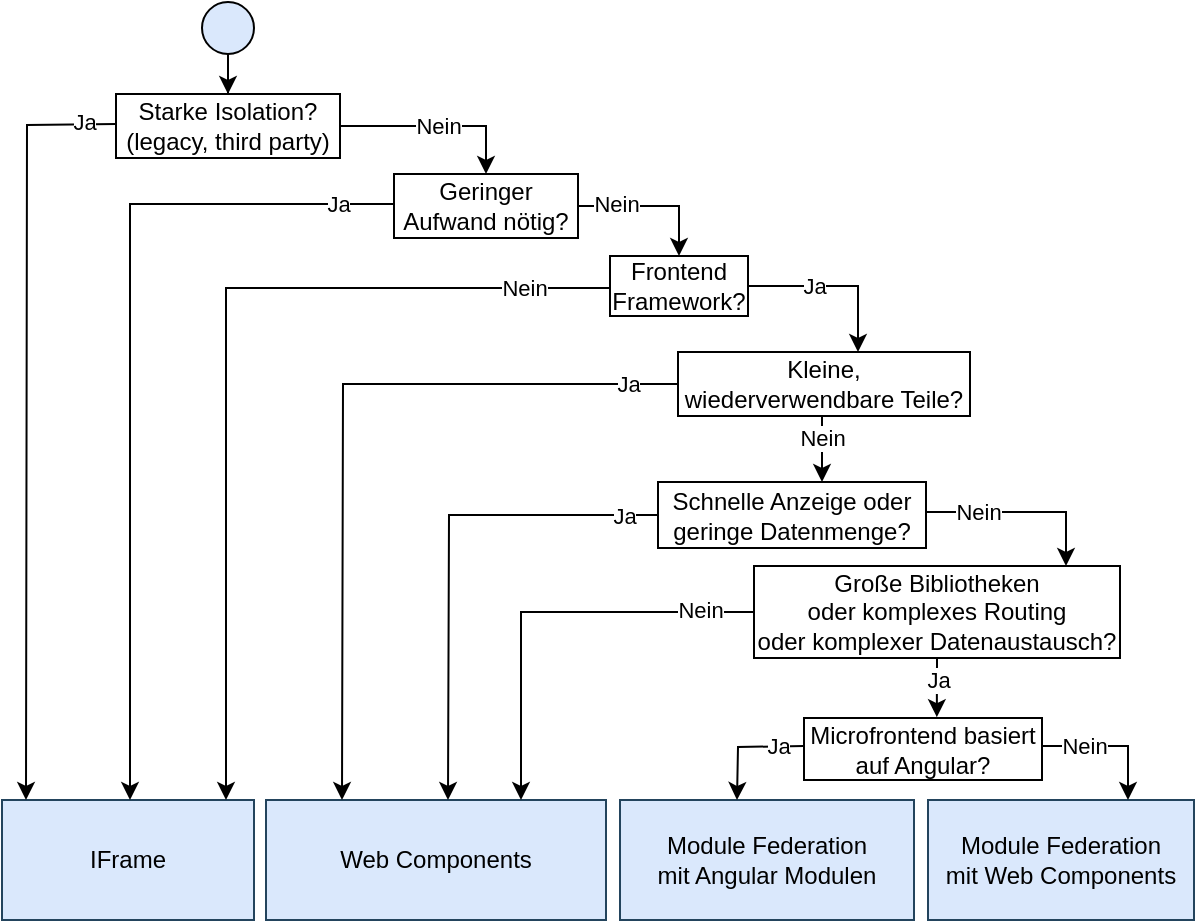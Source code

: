 <mxfile version="17.4.5" type="onedrive"><diagram id="C5RBs43oDa-KdzZeNtuy" name="Page-1"><mxGraphModel grid="0" page="1" gridSize="10" guides="1" tooltips="1" connect="1" arrows="1" fold="1" pageScale="1" pageWidth="600" pageHeight="463" math="0" shadow="0"><root><mxCell id="WIyWlLk6GJQsqaUBKTNV-0"/><mxCell id="WIyWlLk6GJQsqaUBKTNV-1" parent="WIyWlLk6GJQsqaUBKTNV-0"/><mxCell id="DyDamDkaw1gfdznkPOzz-0" value="Nein" style="edgeStyle=orthogonalEdgeStyle;rounded=0;orthogonalLoop=1;jettySize=auto;html=1;" edge="1" parent="WIyWlLk6GJQsqaUBKTNV-1" source="DyDamDkaw1gfdznkPOzz-1" target="DyDamDkaw1gfdznkPOzz-4"><mxGeometry relative="1" as="geometry"/></mxCell><mxCell id="DyDamDkaw1gfdznkPOzz-1" value="Starke Isolation?&lt;br&gt;(legacy, third party)" style="text;html=1;strokeColor=default;fillColor=none;align=center;verticalAlign=middle;whiteSpace=wrap;rounded=0;" vertex="1" parent="WIyWlLk6GJQsqaUBKTNV-1"><mxGeometry x="59" y="48" width="112" height="32" as="geometry"/></mxCell><mxCell id="DyDamDkaw1gfdznkPOzz-3" value="Nein" style="edgeStyle=orthogonalEdgeStyle;rounded=0;orthogonalLoop=1;jettySize=auto;html=1;entryX=0.5;entryY=0;entryDx=0;entryDy=0;exitX=1;exitY=0.5;exitDx=0;exitDy=0;" edge="1" parent="WIyWlLk6GJQsqaUBKTNV-1" source="DyDamDkaw1gfdznkPOzz-4" target="DyDamDkaw1gfdznkPOzz-8"><mxGeometry x="-0.491" y="1" relative="1" as="geometry"><mxPoint as="offset"/></mxGeometry></mxCell><mxCell id="DyDamDkaw1gfdznkPOzz-4" value="Geringer Aufwand nötig?" style="text;html=1;strokeColor=default;fillColor=none;align=center;verticalAlign=middle;whiteSpace=wrap;rounded=0;" vertex="1" parent="WIyWlLk6GJQsqaUBKTNV-1"><mxGeometry x="198" y="88" width="92" height="32" as="geometry"/></mxCell><mxCell id="DyDamDkaw1gfdznkPOzz-8" value="Frontend Framework?" style="text;html=1;strokeColor=default;fillColor=none;align=center;verticalAlign=middle;whiteSpace=wrap;rounded=0;" vertex="1" parent="WIyWlLk6GJQsqaUBKTNV-1"><mxGeometry x="306" y="129" width="69" height="30" as="geometry"/></mxCell><mxCell id="DyDamDkaw1gfdznkPOzz-17" value="IFrame" style="rounded=0;whiteSpace=wrap;html=1;fillColor=#DAE8FC;strokeColor=#23445d;" vertex="1" parent="WIyWlLk6GJQsqaUBKTNV-1"><mxGeometry x="2" y="401" width="126" height="60" as="geometry"/></mxCell><mxCell id="DyDamDkaw1gfdznkPOzz-21" value="Ja" style="edgeStyle=orthogonalEdgeStyle;rounded=0;orthogonalLoop=1;jettySize=auto;html=1;exitX=0;exitY=0.5;exitDx=0;exitDy=0;" edge="1" parent="WIyWlLk6GJQsqaUBKTNV-1"><mxGeometry x="-0.916" y="-1" relative="1" as="geometry"><mxPoint x="14" y="401" as="targetPoint"/><mxPoint x="59" y="63" as="sourcePoint"/><mxPoint as="offset"/></mxGeometry></mxCell><mxCell id="DyDamDkaw1gfdznkPOzz-25" value="Nein" style="edgeStyle=orthogonalEdgeStyle;rounded=0;orthogonalLoop=1;jettySize=auto;html=1;exitX=0;exitY=0.5;exitDx=0;exitDy=0;" edge="1" parent="WIyWlLk6GJQsqaUBKTNV-1"><mxGeometry x="-0.804" relative="1" as="geometry"><Array as="points"><mxPoint x="114" y="145"/></Array><mxPoint x="114" y="401" as="targetPoint"/><mxPoint x="306" y="144" as="sourcePoint"/><mxPoint as="offset"/></mxGeometry></mxCell><mxCell id="DyDamDkaw1gfdznkPOzz-26" value="Ja" style="edgeStyle=orthogonalEdgeStyle;rounded=0;orthogonalLoop=1;jettySize=auto;html=1;exitX=1;exitY=0.5;exitDx=0;exitDy=0;" edge="1" parent="WIyWlLk6GJQsqaUBKTNV-1" source="DyDamDkaw1gfdznkPOzz-8" target="DyDamDkaw1gfdznkPOzz-39"><mxGeometry x="-0.263" relative="1" as="geometry"><Array as="points"><mxPoint x="430" y="144"/></Array><mxPoint x="504" y="153" as="targetPoint"/><mxPoint as="offset"/></mxGeometry></mxCell><mxCell id="DyDamDkaw1gfdznkPOzz-35" value="Web Components" style="rounded=0;whiteSpace=wrap;html=1;fillColor=#DAE8FC;strokeColor=#23445d;" vertex="1" parent="WIyWlLk6GJQsqaUBKTNV-1"><mxGeometry x="134" y="401" width="170" height="60" as="geometry"/></mxCell><mxCell id="DyDamDkaw1gfdznkPOzz-36" value="Module Federation&lt;br&gt;mit Angular Modulen" style="rounded=0;whiteSpace=wrap;html=1;fillColor=#DAE8FC;strokeColor=#23445d;" vertex="1" parent="WIyWlLk6GJQsqaUBKTNV-1"><mxGeometry x="311" y="401" width="147" height="60" as="geometry"/></mxCell><mxCell id="DyDamDkaw1gfdznkPOzz-37" value="Module Federation&lt;br&gt;mit Web Components" style="rounded=0;whiteSpace=wrap;html=1;fillColor=#DAE8FC;strokeColor=#23445d;" vertex="1" parent="WIyWlLk6GJQsqaUBKTNV-1"><mxGeometry x="465" y="401" width="133" height="60" as="geometry"/></mxCell><mxCell id="4io8CyEH9Hh7QGKrHPWh-0" value="Nein" style="edgeStyle=orthogonalEdgeStyle;rounded=0;orthogonalLoop=1;jettySize=auto;html=1;entryX=0.619;entryY=-0.061;entryDx=0;entryDy=0;entryPerimeter=0;exitX=0.5;exitY=1;exitDx=0;exitDy=0;" edge="1" parent="WIyWlLk6GJQsqaUBKTNV-1" source="DyDamDkaw1gfdznkPOzz-39"><mxGeometry x="-0.294" relative="1" as="geometry"><mxPoint as="offset"/><mxPoint x="413" y="210" as="sourcePoint"/><mxPoint x="412" y="242" as="targetPoint"/></mxGeometry></mxCell><mxCell id="DyDamDkaw1gfdznkPOzz-39" value="Kleine, wiederverwendbare Teile?" style="text;html=1;strokeColor=default;fillColor=none;align=center;verticalAlign=middle;whiteSpace=wrap;rounded=0;" vertex="1" parent="WIyWlLk6GJQsqaUBKTNV-1"><mxGeometry x="340" y="177" width="146" height="32" as="geometry"/></mxCell><mxCell id="DyDamDkaw1gfdznkPOzz-40" value="Schnelle Anzeige oder geringe Datenmenge?" style="text;html=1;strokeColor=default;fillColor=none;align=center;verticalAlign=middle;whiteSpace=wrap;rounded=0;" vertex="1" parent="WIyWlLk6GJQsqaUBKTNV-1"><mxGeometry x="330" y="242" width="134" height="33" as="geometry"/></mxCell><mxCell id="DyDamDkaw1gfdznkPOzz-41" value="Ja" style="edgeStyle=orthogonalEdgeStyle;rounded=0;orthogonalLoop=1;jettySize=auto;html=1;" edge="1" parent="WIyWlLk6GJQsqaUBKTNV-1" source="DyDamDkaw1gfdznkPOzz-39"><mxGeometry x="-0.867" relative="1" as="geometry"><mxPoint as="offset"/><mxPoint x="440" y="148" as="sourcePoint"/><mxPoint x="172" y="401" as="targetPoint"/></mxGeometry></mxCell><mxCell id="DyDamDkaw1gfdznkPOzz-42" value="Ja" style="edgeStyle=orthogonalEdgeStyle;rounded=0;orthogonalLoop=1;jettySize=auto;html=1;exitX=0;exitY=0.5;exitDx=0;exitDy=0;" edge="1" parent="WIyWlLk6GJQsqaUBKTNV-1" source="DyDamDkaw1gfdznkPOzz-40"><mxGeometry x="-0.863" relative="1" as="geometry"><mxPoint as="offset"/><mxPoint x="493" y="194" as="sourcePoint"/><mxPoint x="225" y="401" as="targetPoint"/></mxGeometry></mxCell><mxCell id="ch89T8jbI_z3k-uEPZbS-1" value="Ja" style="edgeStyle=orthogonalEdgeStyle;rounded=0;orthogonalLoop=1;jettySize=auto;html=1;entryX=0.558;entryY=-0.046;entryDx=0;entryDy=0;entryPerimeter=0;exitX=0.5;exitY=1;exitDx=0;exitDy=0;" edge="1" parent="WIyWlLk6GJQsqaUBKTNV-1" source="DyDamDkaw1gfdznkPOzz-44"><mxGeometry x="-0.252" y="1" relative="1" as="geometry"><mxPoint x="469.524" y="335" as="sourcePoint"/><mxPoint x="469.402" y="359.574" as="targetPoint"/><mxPoint as="offset"/></mxGeometry></mxCell><mxCell id="DyDamDkaw1gfdznkPOzz-44" value="Große Bibliotheken&lt;br&gt;oder komplexes Routing &lt;br&gt;oder komplexer Datenaustausch?" style="text;html=1;strokeColor=default;fillColor=none;align=center;verticalAlign=middle;whiteSpace=wrap;rounded=0;" vertex="1" parent="WIyWlLk6GJQsqaUBKTNV-1"><mxGeometry x="378" y="284" width="183" height="46" as="geometry"/></mxCell><mxCell id="DyDamDkaw1gfdznkPOzz-46" value="Microfrontend basiert auf Angular?" style="text;html=1;strokeColor=default;fillColor=none;align=center;verticalAlign=middle;whiteSpace=wrap;rounded=0;" vertex="1" parent="WIyWlLk6GJQsqaUBKTNV-1"><mxGeometry x="403" y="360" width="119" height="31" as="geometry"/></mxCell><mxCell id="DyDamDkaw1gfdznkPOzz-47" value="Nein" style="edgeStyle=orthogonalEdgeStyle;rounded=0;orthogonalLoop=1;jettySize=auto;html=1;exitX=1;exitY=0.5;exitDx=0;exitDy=0;" edge="1" parent="WIyWlLk6GJQsqaUBKTNV-1" source="DyDamDkaw1gfdznkPOzz-40" target="DyDamDkaw1gfdznkPOzz-44"><mxGeometry x="-0.444" relative="1" as="geometry"><mxPoint x="569" y="197" as="sourcePoint"/><mxPoint x="534" y="295" as="targetPoint"/><Array as="points"><mxPoint x="534" y="257"/></Array><mxPoint as="offset"/></mxGeometry></mxCell><mxCell id="DyDamDkaw1gfdznkPOzz-50" value="Ja" style="edgeStyle=orthogonalEdgeStyle;rounded=0;orthogonalLoop=1;jettySize=auto;html=1;exitX=0;exitY=0.5;exitDx=0;exitDy=0;entryX=0.5;entryY=0;entryDx=0;entryDy=0;" edge="1" parent="WIyWlLk6GJQsqaUBKTNV-1"><mxGeometry x="-0.57" relative="1" as="geometry"><mxPoint x="403" y="374" as="sourcePoint"/><mxPoint x="369.5" y="401" as="targetPoint"/><mxPoint as="offset"/></mxGeometry></mxCell><mxCell id="DyDamDkaw1gfdznkPOzz-51" value="Nein" style="edgeStyle=orthogonalEdgeStyle;rounded=0;orthogonalLoop=1;jettySize=auto;html=1;exitX=1;exitY=0.5;exitDx=0;exitDy=0;entryX=0.75;entryY=0;entryDx=0;entryDy=0;" edge="1" parent="WIyWlLk6GJQsqaUBKTNV-1" target="DyDamDkaw1gfdznkPOzz-37"><mxGeometry x="-0.407" relative="1" as="geometry"><mxPoint x="522" y="374" as="sourcePoint"/><mxPoint x="550.5" y="401" as="targetPoint"/><mxPoint as="offset"/><Array as="points"><mxPoint x="565" y="374"/><mxPoint x="565" y="401"/></Array></mxGeometry></mxCell><mxCell id="DyDamDkaw1gfdznkPOzz-52" value="Nein" style="edgeStyle=orthogonalEdgeStyle;rounded=0;orthogonalLoop=1;jettySize=auto;html=1;exitX=0;exitY=0.5;exitDx=0;exitDy=0;entryX=0.75;entryY=0;entryDx=0;entryDy=0;" edge="1" parent="WIyWlLk6GJQsqaUBKTNV-1" source="DyDamDkaw1gfdznkPOzz-44" target="DyDamDkaw1gfdznkPOzz-35"><mxGeometry x="-0.745" y="-1" relative="1" as="geometry"><mxPoint x="564" y="272" as="sourcePoint"/><mxPoint x="224" y="322" as="targetPoint"/><mxPoint as="offset"/></mxGeometry></mxCell><mxCell id="DyDamDkaw1gfdznkPOzz-2" value="Ja" style="edgeStyle=orthogonalEdgeStyle;rounded=0;orthogonalLoop=1;jettySize=auto;html=1;" edge="1" parent="WIyWlLk6GJQsqaUBKTNV-1" source="DyDamDkaw1gfdznkPOzz-4"><mxGeometry x="-0.867" relative="1" as="geometry"><mxPoint as="offset"/><mxPoint x="66" y="401" as="targetPoint"/><Array as="points"><mxPoint x="66" y="103"/></Array></mxGeometry></mxCell><mxCell id="h3wY24MGrv2xQGX4ZAgm-1" style="edgeStyle=orthogonalEdgeStyle;rounded=0;orthogonalLoop=1;jettySize=auto;html=1;entryX=0.5;entryY=0;entryDx=0;entryDy=0;fontColor=#000000;endSize=6;strokeColor=#000000;" edge="1" parent="WIyWlLk6GJQsqaUBKTNV-1" source="h3wY24MGrv2xQGX4ZAgm-0" target="DyDamDkaw1gfdznkPOzz-1"><mxGeometry relative="1" as="geometry"/></mxCell><mxCell id="h3wY24MGrv2xQGX4ZAgm-0" value="" style="ellipse;whiteSpace=wrap;html=1;aspect=fixed;fontColor=#000000;strokeColor=default;fillColor=#DAE8FC;" vertex="1" parent="WIyWlLk6GJQsqaUBKTNV-1"><mxGeometry x="102" y="2" width="26" height="26" as="geometry"/></mxCell></root></mxGraphModel></diagram></mxfile>